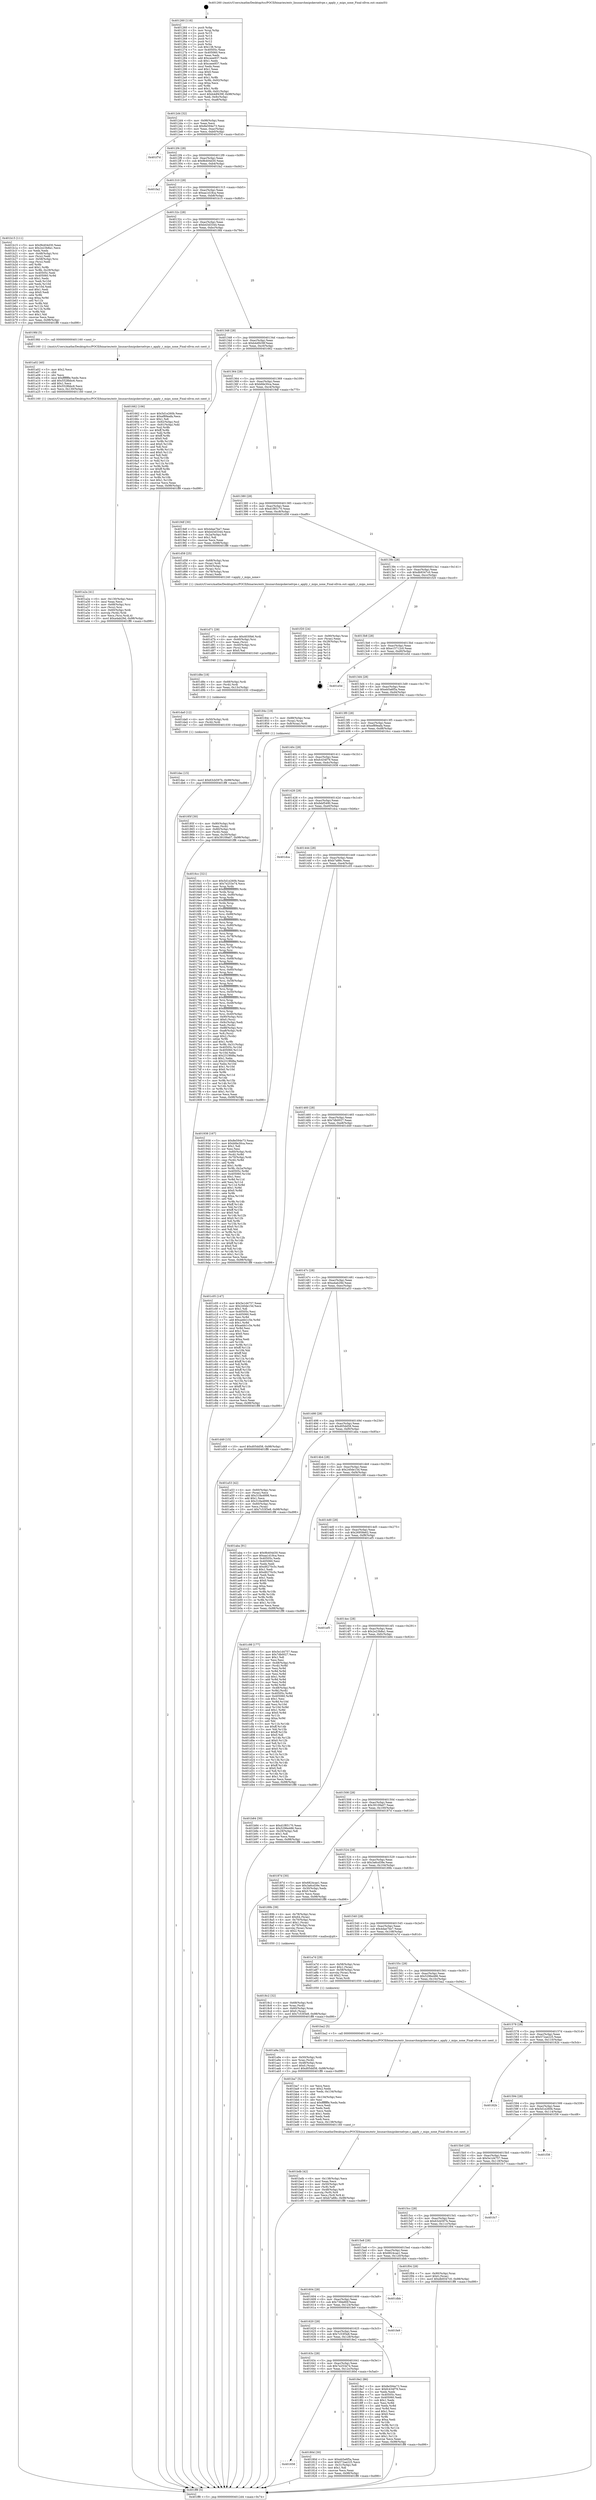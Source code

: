 digraph "0x401260" {
  label = "0x401260 (/mnt/c/Users/mathe/Desktop/tcc/POCII/binaries/extr_linuxarchmipskernelvpe.c_apply_r_mips_none_Final-ollvm.out::main(0))"
  labelloc = "t"
  node[shape=record]

  Entry [label="",width=0.3,height=0.3,shape=circle,fillcolor=black,style=filled]
  "0x4012d4" [label="{
     0x4012d4 [32]\l
     | [instrs]\l
     &nbsp;&nbsp;0x4012d4 \<+6\>: mov -0x98(%rbp),%eax\l
     &nbsp;&nbsp;0x4012da \<+2\>: mov %eax,%ecx\l
     &nbsp;&nbsp;0x4012dc \<+6\>: sub $0x8e594e73,%ecx\l
     &nbsp;&nbsp;0x4012e2 \<+6\>: mov %eax,-0xac(%rbp)\l
     &nbsp;&nbsp;0x4012e8 \<+6\>: mov %ecx,-0xb0(%rbp)\l
     &nbsp;&nbsp;0x4012ee \<+6\>: je 0000000000401f7d \<main+0xd1d\>\l
  }"]
  "0x401f7d" [label="{
     0x401f7d\l
  }", style=dashed]
  "0x4012f4" [label="{
     0x4012f4 [28]\l
     | [instrs]\l
     &nbsp;&nbsp;0x4012f4 \<+5\>: jmp 00000000004012f9 \<main+0x99\>\l
     &nbsp;&nbsp;0x4012f9 \<+6\>: mov -0xac(%rbp),%eax\l
     &nbsp;&nbsp;0x4012ff \<+5\>: sub $0x9b404d30,%eax\l
     &nbsp;&nbsp;0x401304 \<+6\>: mov %eax,-0xb4(%rbp)\l
     &nbsp;&nbsp;0x40130a \<+6\>: je 0000000000401fa2 \<main+0xd42\>\l
  }"]
  Exit [label="",width=0.3,height=0.3,shape=circle,fillcolor=black,style=filled,peripheries=2]
  "0x401fa2" [label="{
     0x401fa2\l
  }", style=dashed]
  "0x401310" [label="{
     0x401310 [28]\l
     | [instrs]\l
     &nbsp;&nbsp;0x401310 \<+5\>: jmp 0000000000401315 \<main+0xb5\>\l
     &nbsp;&nbsp;0x401315 \<+6\>: mov -0xac(%rbp),%eax\l
     &nbsp;&nbsp;0x40131b \<+5\>: sub $0xaa1d18ca,%eax\l
     &nbsp;&nbsp;0x401320 \<+6\>: mov %eax,-0xb8(%rbp)\l
     &nbsp;&nbsp;0x401326 \<+6\>: je 0000000000401b15 \<main+0x8b5\>\l
  }"]
  "0x401dac" [label="{
     0x401dac [15]\l
     | [instrs]\l
     &nbsp;&nbsp;0x401dac \<+10\>: movl $0x63cb597b,-0x98(%rbp)\l
     &nbsp;&nbsp;0x401db6 \<+5\>: jmp 0000000000401ff8 \<main+0xd98\>\l
  }"]
  "0x401b15" [label="{
     0x401b15 [111]\l
     | [instrs]\l
     &nbsp;&nbsp;0x401b15 \<+5\>: mov $0x9b404d30,%eax\l
     &nbsp;&nbsp;0x401b1a \<+5\>: mov $0x2e23b8a1,%ecx\l
     &nbsp;&nbsp;0x401b1f \<+2\>: xor %edx,%edx\l
     &nbsp;&nbsp;0x401b21 \<+4\>: mov -0x48(%rbp),%rsi\l
     &nbsp;&nbsp;0x401b25 \<+2\>: mov (%rsi),%edi\l
     &nbsp;&nbsp;0x401b27 \<+4\>: mov -0x58(%rbp),%rsi\l
     &nbsp;&nbsp;0x401b2b \<+2\>: cmp (%rsi),%edi\l
     &nbsp;&nbsp;0x401b2d \<+4\>: setl %r8b\l
     &nbsp;&nbsp;0x401b31 \<+4\>: and $0x1,%r8b\l
     &nbsp;&nbsp;0x401b35 \<+4\>: mov %r8b,-0x29(%rbp)\l
     &nbsp;&nbsp;0x401b39 \<+7\>: mov 0x40505c,%edi\l
     &nbsp;&nbsp;0x401b40 \<+8\>: mov 0x405060,%r9d\l
     &nbsp;&nbsp;0x401b48 \<+3\>: sub $0x1,%edx\l
     &nbsp;&nbsp;0x401b4b \<+3\>: mov %edi,%r10d\l
     &nbsp;&nbsp;0x401b4e \<+3\>: add %edx,%r10d\l
     &nbsp;&nbsp;0x401b51 \<+4\>: imul %r10d,%edi\l
     &nbsp;&nbsp;0x401b55 \<+3\>: and $0x1,%edi\l
     &nbsp;&nbsp;0x401b58 \<+3\>: cmp $0x0,%edi\l
     &nbsp;&nbsp;0x401b5b \<+4\>: sete %r8b\l
     &nbsp;&nbsp;0x401b5f \<+4\>: cmp $0xa,%r9d\l
     &nbsp;&nbsp;0x401b63 \<+4\>: setl %r11b\l
     &nbsp;&nbsp;0x401b67 \<+3\>: mov %r8b,%bl\l
     &nbsp;&nbsp;0x401b6a \<+3\>: and %r11b,%bl\l
     &nbsp;&nbsp;0x401b6d \<+3\>: xor %r11b,%r8b\l
     &nbsp;&nbsp;0x401b70 \<+3\>: or %r8b,%bl\l
     &nbsp;&nbsp;0x401b73 \<+3\>: test $0x1,%bl\l
     &nbsp;&nbsp;0x401b76 \<+3\>: cmovne %ecx,%eax\l
     &nbsp;&nbsp;0x401b79 \<+6\>: mov %eax,-0x98(%rbp)\l
     &nbsp;&nbsp;0x401b7f \<+5\>: jmp 0000000000401ff8 \<main+0xd98\>\l
  }"]
  "0x40132c" [label="{
     0x40132c [28]\l
     | [instrs]\l
     &nbsp;&nbsp;0x40132c \<+5\>: jmp 0000000000401331 \<main+0xd1\>\l
     &nbsp;&nbsp;0x401331 \<+6\>: mov -0xac(%rbp),%eax\l
     &nbsp;&nbsp;0x401337 \<+5\>: sub $0xb43d3344,%eax\l
     &nbsp;&nbsp;0x40133c \<+6\>: mov %eax,-0xbc(%rbp)\l
     &nbsp;&nbsp;0x401342 \<+6\>: je 00000000004019fd \<main+0x79d\>\l
  }"]
  "0x401da0" [label="{
     0x401da0 [12]\l
     | [instrs]\l
     &nbsp;&nbsp;0x401da0 \<+4\>: mov -0x50(%rbp),%rdi\l
     &nbsp;&nbsp;0x401da4 \<+3\>: mov (%rdi),%rdi\l
     &nbsp;&nbsp;0x401da7 \<+5\>: call 0000000000401030 \<free@plt\>\l
     | [calls]\l
     &nbsp;&nbsp;0x401030 \{1\} (unknown)\l
  }"]
  "0x4019fd" [label="{
     0x4019fd [5]\l
     | [instrs]\l
     &nbsp;&nbsp;0x4019fd \<+5\>: call 0000000000401160 \<next_i\>\l
     | [calls]\l
     &nbsp;&nbsp;0x401160 \{1\} (/mnt/c/Users/mathe/Desktop/tcc/POCII/binaries/extr_linuxarchmipskernelvpe.c_apply_r_mips_none_Final-ollvm.out::next_i)\l
  }"]
  "0x401348" [label="{
     0x401348 [28]\l
     | [instrs]\l
     &nbsp;&nbsp;0x401348 \<+5\>: jmp 000000000040134d \<main+0xed\>\l
     &nbsp;&nbsp;0x40134d \<+6\>: mov -0xac(%rbp),%eax\l
     &nbsp;&nbsp;0x401353 \<+5\>: sub $0xb4df439f,%eax\l
     &nbsp;&nbsp;0x401358 \<+6\>: mov %eax,-0xc0(%rbp)\l
     &nbsp;&nbsp;0x40135e \<+6\>: je 0000000000401662 \<main+0x402\>\l
  }"]
  "0x401d8e" [label="{
     0x401d8e [18]\l
     | [instrs]\l
     &nbsp;&nbsp;0x401d8e \<+4\>: mov -0x68(%rbp),%rdi\l
     &nbsp;&nbsp;0x401d92 \<+3\>: mov (%rdi),%rdi\l
     &nbsp;&nbsp;0x401d95 \<+6\>: mov %eax,-0x13c(%rbp)\l
     &nbsp;&nbsp;0x401d9b \<+5\>: call 0000000000401030 \<free@plt\>\l
     | [calls]\l
     &nbsp;&nbsp;0x401030 \{1\} (unknown)\l
  }"]
  "0x401662" [label="{
     0x401662 [106]\l
     | [instrs]\l
     &nbsp;&nbsp;0x401662 \<+5\>: mov $0x5d1e260b,%eax\l
     &nbsp;&nbsp;0x401667 \<+5\>: mov $0xef89eafa,%ecx\l
     &nbsp;&nbsp;0x40166c \<+2\>: mov $0x1,%dl\l
     &nbsp;&nbsp;0x40166e \<+7\>: mov -0x92(%rbp),%sil\l
     &nbsp;&nbsp;0x401675 \<+7\>: mov -0x91(%rbp),%dil\l
     &nbsp;&nbsp;0x40167c \<+3\>: mov %sil,%r8b\l
     &nbsp;&nbsp;0x40167f \<+4\>: xor $0xff,%r8b\l
     &nbsp;&nbsp;0x401683 \<+3\>: mov %dil,%r9b\l
     &nbsp;&nbsp;0x401686 \<+4\>: xor $0xff,%r9b\l
     &nbsp;&nbsp;0x40168a \<+3\>: xor $0x0,%dl\l
     &nbsp;&nbsp;0x40168d \<+3\>: mov %r8b,%r10b\l
     &nbsp;&nbsp;0x401690 \<+4\>: and $0x0,%r10b\l
     &nbsp;&nbsp;0x401694 \<+3\>: and %dl,%sil\l
     &nbsp;&nbsp;0x401697 \<+3\>: mov %r9b,%r11b\l
     &nbsp;&nbsp;0x40169a \<+4\>: and $0x0,%r11b\l
     &nbsp;&nbsp;0x40169e \<+3\>: and %dl,%dil\l
     &nbsp;&nbsp;0x4016a1 \<+3\>: or %sil,%r10b\l
     &nbsp;&nbsp;0x4016a4 \<+3\>: or %dil,%r11b\l
     &nbsp;&nbsp;0x4016a7 \<+3\>: xor %r11b,%r10b\l
     &nbsp;&nbsp;0x4016aa \<+3\>: or %r9b,%r8b\l
     &nbsp;&nbsp;0x4016ad \<+4\>: xor $0xff,%r8b\l
     &nbsp;&nbsp;0x4016b1 \<+3\>: or $0x0,%dl\l
     &nbsp;&nbsp;0x4016b4 \<+3\>: and %dl,%r8b\l
     &nbsp;&nbsp;0x4016b7 \<+3\>: or %r8b,%r10b\l
     &nbsp;&nbsp;0x4016ba \<+4\>: test $0x1,%r10b\l
     &nbsp;&nbsp;0x4016be \<+3\>: cmovne %ecx,%eax\l
     &nbsp;&nbsp;0x4016c1 \<+6\>: mov %eax,-0x98(%rbp)\l
     &nbsp;&nbsp;0x4016c7 \<+5\>: jmp 0000000000401ff8 \<main+0xd98\>\l
  }"]
  "0x401364" [label="{
     0x401364 [28]\l
     | [instrs]\l
     &nbsp;&nbsp;0x401364 \<+5\>: jmp 0000000000401369 \<main+0x109\>\l
     &nbsp;&nbsp;0x401369 \<+6\>: mov -0xac(%rbp),%eax\l
     &nbsp;&nbsp;0x40136f \<+5\>: sub $0xbfde30ca,%eax\l
     &nbsp;&nbsp;0x401374 \<+6\>: mov %eax,-0xc4(%rbp)\l
     &nbsp;&nbsp;0x40137a \<+6\>: je 00000000004019df \<main+0x77f\>\l
  }"]
  "0x401ff8" [label="{
     0x401ff8 [5]\l
     | [instrs]\l
     &nbsp;&nbsp;0x401ff8 \<+5\>: jmp 00000000004012d4 \<main+0x74\>\l
  }"]
  "0x401260" [label="{
     0x401260 [116]\l
     | [instrs]\l
     &nbsp;&nbsp;0x401260 \<+1\>: push %rbp\l
     &nbsp;&nbsp;0x401261 \<+3\>: mov %rsp,%rbp\l
     &nbsp;&nbsp;0x401264 \<+2\>: push %r15\l
     &nbsp;&nbsp;0x401266 \<+2\>: push %r14\l
     &nbsp;&nbsp;0x401268 \<+2\>: push %r13\l
     &nbsp;&nbsp;0x40126a \<+2\>: push %r12\l
     &nbsp;&nbsp;0x40126c \<+1\>: push %rbx\l
     &nbsp;&nbsp;0x40126d \<+7\>: sub $0x138,%rsp\l
     &nbsp;&nbsp;0x401274 \<+7\>: mov 0x40505c,%eax\l
     &nbsp;&nbsp;0x40127b \<+7\>: mov 0x405060,%ecx\l
     &nbsp;&nbsp;0x401282 \<+2\>: mov %eax,%edx\l
     &nbsp;&nbsp;0x401284 \<+6\>: add $0xceee937,%edx\l
     &nbsp;&nbsp;0x40128a \<+3\>: sub $0x1,%edx\l
     &nbsp;&nbsp;0x40128d \<+6\>: sub $0xceee937,%edx\l
     &nbsp;&nbsp;0x401293 \<+3\>: imul %edx,%eax\l
     &nbsp;&nbsp;0x401296 \<+3\>: and $0x1,%eax\l
     &nbsp;&nbsp;0x401299 \<+3\>: cmp $0x0,%eax\l
     &nbsp;&nbsp;0x40129c \<+4\>: sete %r8b\l
     &nbsp;&nbsp;0x4012a0 \<+4\>: and $0x1,%r8b\l
     &nbsp;&nbsp;0x4012a4 \<+7\>: mov %r8b,-0x92(%rbp)\l
     &nbsp;&nbsp;0x4012ab \<+3\>: cmp $0xa,%ecx\l
     &nbsp;&nbsp;0x4012ae \<+4\>: setl %r8b\l
     &nbsp;&nbsp;0x4012b2 \<+4\>: and $0x1,%r8b\l
     &nbsp;&nbsp;0x4012b6 \<+7\>: mov %r8b,-0x91(%rbp)\l
     &nbsp;&nbsp;0x4012bd \<+10\>: movl $0xb4df439f,-0x98(%rbp)\l
     &nbsp;&nbsp;0x4012c7 \<+6\>: mov %edi,-0x9c(%rbp)\l
     &nbsp;&nbsp;0x4012cd \<+7\>: mov %rsi,-0xa8(%rbp)\l
  }"]
  "0x401d71" [label="{
     0x401d71 [29]\l
     | [instrs]\l
     &nbsp;&nbsp;0x401d71 \<+10\>: movabs $0x4030b6,%rdi\l
     &nbsp;&nbsp;0x401d7b \<+4\>: mov -0x40(%rbp),%rsi\l
     &nbsp;&nbsp;0x401d7f \<+2\>: mov %eax,(%rsi)\l
     &nbsp;&nbsp;0x401d81 \<+4\>: mov -0x40(%rbp),%rsi\l
     &nbsp;&nbsp;0x401d85 \<+2\>: mov (%rsi),%esi\l
     &nbsp;&nbsp;0x401d87 \<+2\>: mov $0x0,%al\l
     &nbsp;&nbsp;0x401d89 \<+5\>: call 0000000000401040 \<printf@plt\>\l
     | [calls]\l
     &nbsp;&nbsp;0x401040 \{1\} (unknown)\l
  }"]
  "0x4019df" [label="{
     0x4019df [30]\l
     | [instrs]\l
     &nbsp;&nbsp;0x4019df \<+5\>: mov $0x4dae7be7,%eax\l
     &nbsp;&nbsp;0x4019e4 \<+5\>: mov $0xb43d3344,%ecx\l
     &nbsp;&nbsp;0x4019e9 \<+3\>: mov -0x2a(%rbp),%dl\l
     &nbsp;&nbsp;0x4019ec \<+3\>: test $0x1,%dl\l
     &nbsp;&nbsp;0x4019ef \<+3\>: cmovne %ecx,%eax\l
     &nbsp;&nbsp;0x4019f2 \<+6\>: mov %eax,-0x98(%rbp)\l
     &nbsp;&nbsp;0x4019f8 \<+5\>: jmp 0000000000401ff8 \<main+0xd98\>\l
  }"]
  "0x401380" [label="{
     0x401380 [28]\l
     | [instrs]\l
     &nbsp;&nbsp;0x401380 \<+5\>: jmp 0000000000401385 \<main+0x125\>\l
     &nbsp;&nbsp;0x401385 \<+6\>: mov -0xac(%rbp),%eax\l
     &nbsp;&nbsp;0x40138b \<+5\>: sub $0xd1f85170,%eax\l
     &nbsp;&nbsp;0x401390 \<+6\>: mov %eax,-0xc8(%rbp)\l
     &nbsp;&nbsp;0x401396 \<+6\>: je 0000000000401d58 \<main+0xaf8\>\l
  }"]
  "0x401bdb" [label="{
     0x401bdb [42]\l
     | [instrs]\l
     &nbsp;&nbsp;0x401bdb \<+6\>: mov -0x138(%rbp),%ecx\l
     &nbsp;&nbsp;0x401be1 \<+3\>: imul %eax,%ecx\l
     &nbsp;&nbsp;0x401be4 \<+4\>: mov -0x50(%rbp),%r8\l
     &nbsp;&nbsp;0x401be8 \<+3\>: mov (%r8),%r8\l
     &nbsp;&nbsp;0x401beb \<+4\>: mov -0x48(%rbp),%r9\l
     &nbsp;&nbsp;0x401bef \<+3\>: movslq (%r9),%r9\l
     &nbsp;&nbsp;0x401bf2 \<+4\>: mov %ecx,(%r8,%r9,4)\l
     &nbsp;&nbsp;0x401bf6 \<+10\>: movl $0xb7a88c,-0x98(%rbp)\l
     &nbsp;&nbsp;0x401c00 \<+5\>: jmp 0000000000401ff8 \<main+0xd98\>\l
  }"]
  "0x401d58" [label="{
     0x401d58 [25]\l
     | [instrs]\l
     &nbsp;&nbsp;0x401d58 \<+4\>: mov -0x68(%rbp),%rax\l
     &nbsp;&nbsp;0x401d5c \<+3\>: mov (%rax),%rdi\l
     &nbsp;&nbsp;0x401d5f \<+4\>: mov -0x50(%rbp),%rax\l
     &nbsp;&nbsp;0x401d63 \<+3\>: mov (%rax),%rsi\l
     &nbsp;&nbsp;0x401d66 \<+4\>: mov -0x78(%rbp),%rax\l
     &nbsp;&nbsp;0x401d6a \<+2\>: mov (%rax),%edx\l
     &nbsp;&nbsp;0x401d6c \<+5\>: call 0000000000401240 \<apply_r_mips_none\>\l
     | [calls]\l
     &nbsp;&nbsp;0x401240 \{1\} (/mnt/c/Users/mathe/Desktop/tcc/POCII/binaries/extr_linuxarchmipskernelvpe.c_apply_r_mips_none_Final-ollvm.out::apply_r_mips_none)\l
  }"]
  "0x40139c" [label="{
     0x40139c [28]\l
     | [instrs]\l
     &nbsp;&nbsp;0x40139c \<+5\>: jmp 00000000004013a1 \<main+0x141\>\l
     &nbsp;&nbsp;0x4013a1 \<+6\>: mov -0xac(%rbp),%eax\l
     &nbsp;&nbsp;0x4013a7 \<+5\>: sub $0xdb9347c0,%eax\l
     &nbsp;&nbsp;0x4013ac \<+6\>: mov %eax,-0xcc(%rbp)\l
     &nbsp;&nbsp;0x4013b2 \<+6\>: je 0000000000401f20 \<main+0xcc0\>\l
  }"]
  "0x401ba7" [label="{
     0x401ba7 [52]\l
     | [instrs]\l
     &nbsp;&nbsp;0x401ba7 \<+2\>: xor %ecx,%ecx\l
     &nbsp;&nbsp;0x401ba9 \<+5\>: mov $0x2,%edx\l
     &nbsp;&nbsp;0x401bae \<+6\>: mov %edx,-0x134(%rbp)\l
     &nbsp;&nbsp;0x401bb4 \<+1\>: cltd\l
     &nbsp;&nbsp;0x401bb5 \<+6\>: mov -0x134(%rbp),%esi\l
     &nbsp;&nbsp;0x401bbb \<+2\>: idiv %esi\l
     &nbsp;&nbsp;0x401bbd \<+6\>: imul $0xfffffffe,%edx,%edx\l
     &nbsp;&nbsp;0x401bc3 \<+2\>: mov %ecx,%edi\l
     &nbsp;&nbsp;0x401bc5 \<+2\>: sub %edx,%edi\l
     &nbsp;&nbsp;0x401bc7 \<+2\>: mov %ecx,%edx\l
     &nbsp;&nbsp;0x401bc9 \<+3\>: sub $0x1,%edx\l
     &nbsp;&nbsp;0x401bcc \<+2\>: add %edx,%edi\l
     &nbsp;&nbsp;0x401bce \<+2\>: sub %edi,%ecx\l
     &nbsp;&nbsp;0x401bd0 \<+6\>: mov %ecx,-0x138(%rbp)\l
     &nbsp;&nbsp;0x401bd6 \<+5\>: call 0000000000401160 \<next_i\>\l
     | [calls]\l
     &nbsp;&nbsp;0x401160 \{1\} (/mnt/c/Users/mathe/Desktop/tcc/POCII/binaries/extr_linuxarchmipskernelvpe.c_apply_r_mips_none_Final-ollvm.out::next_i)\l
  }"]
  "0x401f20" [label="{
     0x401f20 [24]\l
     | [instrs]\l
     &nbsp;&nbsp;0x401f20 \<+7\>: mov -0x90(%rbp),%rax\l
     &nbsp;&nbsp;0x401f27 \<+2\>: mov (%rax),%eax\l
     &nbsp;&nbsp;0x401f29 \<+4\>: lea -0x28(%rbp),%rsp\l
     &nbsp;&nbsp;0x401f2d \<+1\>: pop %rbx\l
     &nbsp;&nbsp;0x401f2e \<+2\>: pop %r12\l
     &nbsp;&nbsp;0x401f30 \<+2\>: pop %r13\l
     &nbsp;&nbsp;0x401f32 \<+2\>: pop %r14\l
     &nbsp;&nbsp;0x401f34 \<+2\>: pop %r15\l
     &nbsp;&nbsp;0x401f36 \<+1\>: pop %rbp\l
     &nbsp;&nbsp;0x401f37 \<+1\>: ret\l
  }"]
  "0x4013b8" [label="{
     0x4013b8 [28]\l
     | [instrs]\l
     &nbsp;&nbsp;0x4013b8 \<+5\>: jmp 00000000004013bd \<main+0x15d\>\l
     &nbsp;&nbsp;0x4013bd \<+6\>: mov -0xac(%rbp),%eax\l
     &nbsp;&nbsp;0x4013c3 \<+5\>: sub $0xe15712c0,%eax\l
     &nbsp;&nbsp;0x4013c8 \<+6\>: mov %eax,-0xd0(%rbp)\l
     &nbsp;&nbsp;0x4013ce \<+6\>: je 0000000000401e5d \<main+0xbfd\>\l
  }"]
  "0x401a9a" [label="{
     0x401a9a [32]\l
     | [instrs]\l
     &nbsp;&nbsp;0x401a9a \<+4\>: mov -0x50(%rbp),%rdi\l
     &nbsp;&nbsp;0x401a9e \<+3\>: mov %rax,(%rdi)\l
     &nbsp;&nbsp;0x401aa1 \<+4\>: mov -0x48(%rbp),%rax\l
     &nbsp;&nbsp;0x401aa5 \<+6\>: movl $0x0,(%rax)\l
     &nbsp;&nbsp;0x401aab \<+10\>: movl $0xd05dd58,-0x98(%rbp)\l
     &nbsp;&nbsp;0x401ab5 \<+5\>: jmp 0000000000401ff8 \<main+0xd98\>\l
  }"]
  "0x401e5d" [label="{
     0x401e5d\l
  }", style=dashed]
  "0x4013d4" [label="{
     0x4013d4 [28]\l
     | [instrs]\l
     &nbsp;&nbsp;0x4013d4 \<+5\>: jmp 00000000004013d9 \<main+0x179\>\l
     &nbsp;&nbsp;0x4013d9 \<+6\>: mov -0xac(%rbp),%eax\l
     &nbsp;&nbsp;0x4013df \<+5\>: sub $0xeb5a6f5a,%eax\l
     &nbsp;&nbsp;0x4013e4 \<+6\>: mov %eax,-0xd4(%rbp)\l
     &nbsp;&nbsp;0x4013ea \<+6\>: je 000000000040184c \<main+0x5ec\>\l
  }"]
  "0x401a2a" [label="{
     0x401a2a [41]\l
     | [instrs]\l
     &nbsp;&nbsp;0x401a2a \<+6\>: mov -0x130(%rbp),%ecx\l
     &nbsp;&nbsp;0x401a30 \<+3\>: imul %eax,%ecx\l
     &nbsp;&nbsp;0x401a33 \<+4\>: mov -0x68(%rbp),%rsi\l
     &nbsp;&nbsp;0x401a37 \<+3\>: mov (%rsi),%rsi\l
     &nbsp;&nbsp;0x401a3a \<+4\>: mov -0x60(%rbp),%rdi\l
     &nbsp;&nbsp;0x401a3e \<+3\>: movslq (%rdi),%rdi\l
     &nbsp;&nbsp;0x401a41 \<+3\>: mov %ecx,(%rsi,%rdi,4)\l
     &nbsp;&nbsp;0x401a44 \<+10\>: movl $0xa4ab29d,-0x98(%rbp)\l
     &nbsp;&nbsp;0x401a4e \<+5\>: jmp 0000000000401ff8 \<main+0xd98\>\l
  }"]
  "0x40184c" [label="{
     0x40184c [19]\l
     | [instrs]\l
     &nbsp;&nbsp;0x40184c \<+7\>: mov -0x88(%rbp),%rax\l
     &nbsp;&nbsp;0x401853 \<+3\>: mov (%rax),%rax\l
     &nbsp;&nbsp;0x401856 \<+4\>: mov 0x8(%rax),%rdi\l
     &nbsp;&nbsp;0x40185a \<+5\>: call 0000000000401060 \<atoi@plt\>\l
     | [calls]\l
     &nbsp;&nbsp;0x401060 \{1\} (unknown)\l
  }"]
  "0x4013f0" [label="{
     0x4013f0 [28]\l
     | [instrs]\l
     &nbsp;&nbsp;0x4013f0 \<+5\>: jmp 00000000004013f5 \<main+0x195\>\l
     &nbsp;&nbsp;0x4013f5 \<+6\>: mov -0xac(%rbp),%eax\l
     &nbsp;&nbsp;0x4013fb \<+5\>: sub $0xef89eafa,%eax\l
     &nbsp;&nbsp;0x401400 \<+6\>: mov %eax,-0xd8(%rbp)\l
     &nbsp;&nbsp;0x401406 \<+6\>: je 00000000004016cc \<main+0x46c\>\l
  }"]
  "0x401a02" [label="{
     0x401a02 [40]\l
     | [instrs]\l
     &nbsp;&nbsp;0x401a02 \<+5\>: mov $0x2,%ecx\l
     &nbsp;&nbsp;0x401a07 \<+1\>: cltd\l
     &nbsp;&nbsp;0x401a08 \<+2\>: idiv %ecx\l
     &nbsp;&nbsp;0x401a0a \<+6\>: imul $0xfffffffe,%edx,%ecx\l
     &nbsp;&nbsp;0x401a10 \<+6\>: add $0x5528bbc6,%ecx\l
     &nbsp;&nbsp;0x401a16 \<+3\>: add $0x1,%ecx\l
     &nbsp;&nbsp;0x401a19 \<+6\>: sub $0x5528bbc6,%ecx\l
     &nbsp;&nbsp;0x401a1f \<+6\>: mov %ecx,-0x130(%rbp)\l
     &nbsp;&nbsp;0x401a25 \<+5\>: call 0000000000401160 \<next_i\>\l
     | [calls]\l
     &nbsp;&nbsp;0x401160 \{1\} (/mnt/c/Users/mathe/Desktop/tcc/POCII/binaries/extr_linuxarchmipskernelvpe.c_apply_r_mips_none_Final-ollvm.out::next_i)\l
  }"]
  "0x4016cc" [label="{
     0x4016cc [321]\l
     | [instrs]\l
     &nbsp;&nbsp;0x4016cc \<+5\>: mov $0x5d1e260b,%eax\l
     &nbsp;&nbsp;0x4016d1 \<+5\>: mov $0x7e253e74,%ecx\l
     &nbsp;&nbsp;0x4016d6 \<+3\>: mov %rsp,%rdx\l
     &nbsp;&nbsp;0x4016d9 \<+4\>: add $0xfffffffffffffff0,%rdx\l
     &nbsp;&nbsp;0x4016dd \<+3\>: mov %rdx,%rsp\l
     &nbsp;&nbsp;0x4016e0 \<+7\>: mov %rdx,-0x90(%rbp)\l
     &nbsp;&nbsp;0x4016e7 \<+3\>: mov %rsp,%rdx\l
     &nbsp;&nbsp;0x4016ea \<+4\>: add $0xfffffffffffffff0,%rdx\l
     &nbsp;&nbsp;0x4016ee \<+3\>: mov %rdx,%rsp\l
     &nbsp;&nbsp;0x4016f1 \<+3\>: mov %rsp,%rsi\l
     &nbsp;&nbsp;0x4016f4 \<+4\>: add $0xfffffffffffffff0,%rsi\l
     &nbsp;&nbsp;0x4016f8 \<+3\>: mov %rsi,%rsp\l
     &nbsp;&nbsp;0x4016fb \<+7\>: mov %rsi,-0x88(%rbp)\l
     &nbsp;&nbsp;0x401702 \<+3\>: mov %rsp,%rsi\l
     &nbsp;&nbsp;0x401705 \<+4\>: add $0xfffffffffffffff0,%rsi\l
     &nbsp;&nbsp;0x401709 \<+3\>: mov %rsi,%rsp\l
     &nbsp;&nbsp;0x40170c \<+4\>: mov %rsi,-0x80(%rbp)\l
     &nbsp;&nbsp;0x401710 \<+3\>: mov %rsp,%rsi\l
     &nbsp;&nbsp;0x401713 \<+4\>: add $0xfffffffffffffff0,%rsi\l
     &nbsp;&nbsp;0x401717 \<+3\>: mov %rsi,%rsp\l
     &nbsp;&nbsp;0x40171a \<+4\>: mov %rsi,-0x78(%rbp)\l
     &nbsp;&nbsp;0x40171e \<+3\>: mov %rsp,%rsi\l
     &nbsp;&nbsp;0x401721 \<+4\>: add $0xfffffffffffffff0,%rsi\l
     &nbsp;&nbsp;0x401725 \<+3\>: mov %rsi,%rsp\l
     &nbsp;&nbsp;0x401728 \<+4\>: mov %rsi,-0x70(%rbp)\l
     &nbsp;&nbsp;0x40172c \<+3\>: mov %rsp,%rsi\l
     &nbsp;&nbsp;0x40172f \<+4\>: add $0xfffffffffffffff0,%rsi\l
     &nbsp;&nbsp;0x401733 \<+3\>: mov %rsi,%rsp\l
     &nbsp;&nbsp;0x401736 \<+4\>: mov %rsi,-0x68(%rbp)\l
     &nbsp;&nbsp;0x40173a \<+3\>: mov %rsp,%rsi\l
     &nbsp;&nbsp;0x40173d \<+4\>: add $0xfffffffffffffff0,%rsi\l
     &nbsp;&nbsp;0x401741 \<+3\>: mov %rsi,%rsp\l
     &nbsp;&nbsp;0x401744 \<+4\>: mov %rsi,-0x60(%rbp)\l
     &nbsp;&nbsp;0x401748 \<+3\>: mov %rsp,%rsi\l
     &nbsp;&nbsp;0x40174b \<+4\>: add $0xfffffffffffffff0,%rsi\l
     &nbsp;&nbsp;0x40174f \<+3\>: mov %rsi,%rsp\l
     &nbsp;&nbsp;0x401752 \<+4\>: mov %rsi,-0x58(%rbp)\l
     &nbsp;&nbsp;0x401756 \<+3\>: mov %rsp,%rsi\l
     &nbsp;&nbsp;0x401759 \<+4\>: add $0xfffffffffffffff0,%rsi\l
     &nbsp;&nbsp;0x40175d \<+3\>: mov %rsi,%rsp\l
     &nbsp;&nbsp;0x401760 \<+4\>: mov %rsi,-0x50(%rbp)\l
     &nbsp;&nbsp;0x401764 \<+3\>: mov %rsp,%rsi\l
     &nbsp;&nbsp;0x401767 \<+4\>: add $0xfffffffffffffff0,%rsi\l
     &nbsp;&nbsp;0x40176b \<+3\>: mov %rsi,%rsp\l
     &nbsp;&nbsp;0x40176e \<+4\>: mov %rsi,-0x48(%rbp)\l
     &nbsp;&nbsp;0x401772 \<+3\>: mov %rsp,%rsi\l
     &nbsp;&nbsp;0x401775 \<+4\>: add $0xfffffffffffffff0,%rsi\l
     &nbsp;&nbsp;0x401779 \<+3\>: mov %rsi,%rsp\l
     &nbsp;&nbsp;0x40177c \<+4\>: mov %rsi,-0x40(%rbp)\l
     &nbsp;&nbsp;0x401780 \<+7\>: mov -0x90(%rbp),%rsi\l
     &nbsp;&nbsp;0x401787 \<+6\>: movl $0x0,(%rsi)\l
     &nbsp;&nbsp;0x40178d \<+6\>: mov -0x9c(%rbp),%edi\l
     &nbsp;&nbsp;0x401793 \<+2\>: mov %edi,(%rdx)\l
     &nbsp;&nbsp;0x401795 \<+7\>: mov -0x88(%rbp),%rsi\l
     &nbsp;&nbsp;0x40179c \<+7\>: mov -0xa8(%rbp),%r8\l
     &nbsp;&nbsp;0x4017a3 \<+3\>: mov %r8,(%rsi)\l
     &nbsp;&nbsp;0x4017a6 \<+3\>: cmpl $0x2,(%rdx)\l
     &nbsp;&nbsp;0x4017a9 \<+4\>: setne %r9b\l
     &nbsp;&nbsp;0x4017ad \<+4\>: and $0x1,%r9b\l
     &nbsp;&nbsp;0x4017b1 \<+4\>: mov %r9b,-0x31(%rbp)\l
     &nbsp;&nbsp;0x4017b5 \<+8\>: mov 0x40505c,%r10d\l
     &nbsp;&nbsp;0x4017bd \<+8\>: mov 0x405060,%r11d\l
     &nbsp;&nbsp;0x4017c5 \<+3\>: mov %r10d,%ebx\l
     &nbsp;&nbsp;0x4017c8 \<+6\>: add $0x2319fd8a,%ebx\l
     &nbsp;&nbsp;0x4017ce \<+3\>: sub $0x1,%ebx\l
     &nbsp;&nbsp;0x4017d1 \<+6\>: sub $0x2319fd8a,%ebx\l
     &nbsp;&nbsp;0x4017d7 \<+4\>: imul %ebx,%r10d\l
     &nbsp;&nbsp;0x4017db \<+4\>: and $0x1,%r10d\l
     &nbsp;&nbsp;0x4017df \<+4\>: cmp $0x0,%r10d\l
     &nbsp;&nbsp;0x4017e3 \<+4\>: sete %r9b\l
     &nbsp;&nbsp;0x4017e7 \<+4\>: cmp $0xa,%r11d\l
     &nbsp;&nbsp;0x4017eb \<+4\>: setl %r14b\l
     &nbsp;&nbsp;0x4017ef \<+3\>: mov %r9b,%r15b\l
     &nbsp;&nbsp;0x4017f2 \<+3\>: and %r14b,%r15b\l
     &nbsp;&nbsp;0x4017f5 \<+3\>: xor %r14b,%r9b\l
     &nbsp;&nbsp;0x4017f8 \<+3\>: or %r9b,%r15b\l
     &nbsp;&nbsp;0x4017fb \<+4\>: test $0x1,%r15b\l
     &nbsp;&nbsp;0x4017ff \<+3\>: cmovne %ecx,%eax\l
     &nbsp;&nbsp;0x401802 \<+6\>: mov %eax,-0x98(%rbp)\l
     &nbsp;&nbsp;0x401808 \<+5\>: jmp 0000000000401ff8 \<main+0xd98\>\l
  }"]
  "0x40140c" [label="{
     0x40140c [28]\l
     | [instrs]\l
     &nbsp;&nbsp;0x40140c \<+5\>: jmp 0000000000401411 \<main+0x1b1\>\l
     &nbsp;&nbsp;0x401411 \<+6\>: mov -0xac(%rbp),%eax\l
     &nbsp;&nbsp;0x401417 \<+5\>: sub $0xfc434f79,%eax\l
     &nbsp;&nbsp;0x40141c \<+6\>: mov %eax,-0xdc(%rbp)\l
     &nbsp;&nbsp;0x401422 \<+6\>: je 0000000000401938 \<main+0x6d8\>\l
  }"]
  "0x4018c2" [label="{
     0x4018c2 [32]\l
     | [instrs]\l
     &nbsp;&nbsp;0x4018c2 \<+4\>: mov -0x68(%rbp),%rdi\l
     &nbsp;&nbsp;0x4018c6 \<+3\>: mov %rax,(%rdi)\l
     &nbsp;&nbsp;0x4018c9 \<+4\>: mov -0x60(%rbp),%rax\l
     &nbsp;&nbsp;0x4018cd \<+6\>: movl $0x0,(%rax)\l
     &nbsp;&nbsp;0x4018d3 \<+10\>: movl $0x7c53f3e8,-0x98(%rbp)\l
     &nbsp;&nbsp;0x4018dd \<+5\>: jmp 0000000000401ff8 \<main+0xd98\>\l
  }"]
  "0x40185f" [label="{
     0x40185f [30]\l
     | [instrs]\l
     &nbsp;&nbsp;0x40185f \<+4\>: mov -0x80(%rbp),%rdi\l
     &nbsp;&nbsp;0x401863 \<+2\>: mov %eax,(%rdi)\l
     &nbsp;&nbsp;0x401865 \<+4\>: mov -0x80(%rbp),%rdi\l
     &nbsp;&nbsp;0x401869 \<+2\>: mov (%rdi),%eax\l
     &nbsp;&nbsp;0x40186b \<+3\>: mov %eax,-0x30(%rbp)\l
     &nbsp;&nbsp;0x40186e \<+10\>: movl $0x39109a07,-0x98(%rbp)\l
     &nbsp;&nbsp;0x401878 \<+5\>: jmp 0000000000401ff8 \<main+0xd98\>\l
  }"]
  "0x401938" [label="{
     0x401938 [167]\l
     | [instrs]\l
     &nbsp;&nbsp;0x401938 \<+5\>: mov $0x8e594e73,%eax\l
     &nbsp;&nbsp;0x40193d \<+5\>: mov $0xbfde30ca,%ecx\l
     &nbsp;&nbsp;0x401942 \<+2\>: mov $0x1,%dl\l
     &nbsp;&nbsp;0x401944 \<+2\>: xor %esi,%esi\l
     &nbsp;&nbsp;0x401946 \<+4\>: mov -0x60(%rbp),%rdi\l
     &nbsp;&nbsp;0x40194a \<+3\>: mov (%rdi),%r8d\l
     &nbsp;&nbsp;0x40194d \<+4\>: mov -0x70(%rbp),%rdi\l
     &nbsp;&nbsp;0x401951 \<+3\>: cmp (%rdi),%r8d\l
     &nbsp;&nbsp;0x401954 \<+4\>: setl %r9b\l
     &nbsp;&nbsp;0x401958 \<+4\>: and $0x1,%r9b\l
     &nbsp;&nbsp;0x40195c \<+4\>: mov %r9b,-0x2a(%rbp)\l
     &nbsp;&nbsp;0x401960 \<+8\>: mov 0x40505c,%r8d\l
     &nbsp;&nbsp;0x401968 \<+8\>: mov 0x405060,%r10d\l
     &nbsp;&nbsp;0x401970 \<+3\>: sub $0x1,%esi\l
     &nbsp;&nbsp;0x401973 \<+3\>: mov %r8d,%r11d\l
     &nbsp;&nbsp;0x401976 \<+3\>: add %esi,%r11d\l
     &nbsp;&nbsp;0x401979 \<+4\>: imul %r11d,%r8d\l
     &nbsp;&nbsp;0x40197d \<+4\>: and $0x1,%r8d\l
     &nbsp;&nbsp;0x401981 \<+4\>: cmp $0x0,%r8d\l
     &nbsp;&nbsp;0x401985 \<+4\>: sete %r9b\l
     &nbsp;&nbsp;0x401989 \<+4\>: cmp $0xa,%r10d\l
     &nbsp;&nbsp;0x40198d \<+3\>: setl %bl\l
     &nbsp;&nbsp;0x401990 \<+3\>: mov %r9b,%r14b\l
     &nbsp;&nbsp;0x401993 \<+4\>: xor $0xff,%r14b\l
     &nbsp;&nbsp;0x401997 \<+3\>: mov %bl,%r15b\l
     &nbsp;&nbsp;0x40199a \<+4\>: xor $0xff,%r15b\l
     &nbsp;&nbsp;0x40199e \<+3\>: xor $0x0,%dl\l
     &nbsp;&nbsp;0x4019a1 \<+3\>: mov %r14b,%r12b\l
     &nbsp;&nbsp;0x4019a4 \<+4\>: and $0x0,%r12b\l
     &nbsp;&nbsp;0x4019a8 \<+3\>: and %dl,%r9b\l
     &nbsp;&nbsp;0x4019ab \<+3\>: mov %r15b,%r13b\l
     &nbsp;&nbsp;0x4019ae \<+4\>: and $0x0,%r13b\l
     &nbsp;&nbsp;0x4019b2 \<+2\>: and %dl,%bl\l
     &nbsp;&nbsp;0x4019b4 \<+3\>: or %r9b,%r12b\l
     &nbsp;&nbsp;0x4019b7 \<+3\>: or %bl,%r13b\l
     &nbsp;&nbsp;0x4019ba \<+3\>: xor %r13b,%r12b\l
     &nbsp;&nbsp;0x4019bd \<+3\>: or %r15b,%r14b\l
     &nbsp;&nbsp;0x4019c0 \<+4\>: xor $0xff,%r14b\l
     &nbsp;&nbsp;0x4019c4 \<+3\>: or $0x0,%dl\l
     &nbsp;&nbsp;0x4019c7 \<+3\>: and %dl,%r14b\l
     &nbsp;&nbsp;0x4019ca \<+3\>: or %r14b,%r12b\l
     &nbsp;&nbsp;0x4019cd \<+4\>: test $0x1,%r12b\l
     &nbsp;&nbsp;0x4019d1 \<+3\>: cmovne %ecx,%eax\l
     &nbsp;&nbsp;0x4019d4 \<+6\>: mov %eax,-0x98(%rbp)\l
     &nbsp;&nbsp;0x4019da \<+5\>: jmp 0000000000401ff8 \<main+0xd98\>\l
  }"]
  "0x401428" [label="{
     0x401428 [28]\l
     | [instrs]\l
     &nbsp;&nbsp;0x401428 \<+5\>: jmp 000000000040142d \<main+0x1cd\>\l
     &nbsp;&nbsp;0x40142d \<+6\>: mov -0xac(%rbp),%eax\l
     &nbsp;&nbsp;0x401433 \<+5\>: sub $0xfebf5490,%eax\l
     &nbsp;&nbsp;0x401438 \<+6\>: mov %eax,-0xe0(%rbp)\l
     &nbsp;&nbsp;0x40143e \<+6\>: je 0000000000401dca \<main+0xb6a\>\l
  }"]
  "0x401658" [label="{
     0x401658\l
  }", style=dashed]
  "0x401dca" [label="{
     0x401dca\l
  }", style=dashed]
  "0x401444" [label="{
     0x401444 [28]\l
     | [instrs]\l
     &nbsp;&nbsp;0x401444 \<+5\>: jmp 0000000000401449 \<main+0x1e9\>\l
     &nbsp;&nbsp;0x401449 \<+6\>: mov -0xac(%rbp),%eax\l
     &nbsp;&nbsp;0x40144f \<+5\>: sub $0xb7a88c,%eax\l
     &nbsp;&nbsp;0x401454 \<+6\>: mov %eax,-0xe4(%rbp)\l
     &nbsp;&nbsp;0x40145a \<+6\>: je 0000000000401c05 \<main+0x9a5\>\l
  }"]
  "0x40180d" [label="{
     0x40180d [30]\l
     | [instrs]\l
     &nbsp;&nbsp;0x40180d \<+5\>: mov $0xeb5a6f5a,%eax\l
     &nbsp;&nbsp;0x401812 \<+5\>: mov $0x572ae225,%ecx\l
     &nbsp;&nbsp;0x401817 \<+3\>: mov -0x31(%rbp),%dl\l
     &nbsp;&nbsp;0x40181a \<+3\>: test $0x1,%dl\l
     &nbsp;&nbsp;0x40181d \<+3\>: cmovne %ecx,%eax\l
     &nbsp;&nbsp;0x401820 \<+6\>: mov %eax,-0x98(%rbp)\l
     &nbsp;&nbsp;0x401826 \<+5\>: jmp 0000000000401ff8 \<main+0xd98\>\l
  }"]
  "0x401c05" [label="{
     0x401c05 [147]\l
     | [instrs]\l
     &nbsp;&nbsp;0x401c05 \<+5\>: mov $0x5e1d4757,%eax\l
     &nbsp;&nbsp;0x401c0a \<+5\>: mov $0x240de15d,%ecx\l
     &nbsp;&nbsp;0x401c0f \<+2\>: mov $0x1,%dl\l
     &nbsp;&nbsp;0x401c11 \<+7\>: mov 0x40505c,%esi\l
     &nbsp;&nbsp;0x401c18 \<+7\>: mov 0x405060,%edi\l
     &nbsp;&nbsp;0x401c1f \<+3\>: mov %esi,%r8d\l
     &nbsp;&nbsp;0x401c22 \<+7\>: add $0xaebb1c5e,%r8d\l
     &nbsp;&nbsp;0x401c29 \<+4\>: sub $0x1,%r8d\l
     &nbsp;&nbsp;0x401c2d \<+7\>: sub $0xaebb1c5e,%r8d\l
     &nbsp;&nbsp;0x401c34 \<+4\>: imul %r8d,%esi\l
     &nbsp;&nbsp;0x401c38 \<+3\>: and $0x1,%esi\l
     &nbsp;&nbsp;0x401c3b \<+3\>: cmp $0x0,%esi\l
     &nbsp;&nbsp;0x401c3e \<+4\>: sete %r9b\l
     &nbsp;&nbsp;0x401c42 \<+3\>: cmp $0xa,%edi\l
     &nbsp;&nbsp;0x401c45 \<+4\>: setl %r10b\l
     &nbsp;&nbsp;0x401c49 \<+3\>: mov %r9b,%r11b\l
     &nbsp;&nbsp;0x401c4c \<+4\>: xor $0xff,%r11b\l
     &nbsp;&nbsp;0x401c50 \<+3\>: mov %r10b,%bl\l
     &nbsp;&nbsp;0x401c53 \<+3\>: xor $0xff,%bl\l
     &nbsp;&nbsp;0x401c56 \<+3\>: xor $0x1,%dl\l
     &nbsp;&nbsp;0x401c59 \<+3\>: mov %r11b,%r14b\l
     &nbsp;&nbsp;0x401c5c \<+4\>: and $0xff,%r14b\l
     &nbsp;&nbsp;0x401c60 \<+3\>: and %dl,%r9b\l
     &nbsp;&nbsp;0x401c63 \<+3\>: mov %bl,%r15b\l
     &nbsp;&nbsp;0x401c66 \<+4\>: and $0xff,%r15b\l
     &nbsp;&nbsp;0x401c6a \<+3\>: and %dl,%r10b\l
     &nbsp;&nbsp;0x401c6d \<+3\>: or %r9b,%r14b\l
     &nbsp;&nbsp;0x401c70 \<+3\>: or %r10b,%r15b\l
     &nbsp;&nbsp;0x401c73 \<+3\>: xor %r15b,%r14b\l
     &nbsp;&nbsp;0x401c76 \<+3\>: or %bl,%r11b\l
     &nbsp;&nbsp;0x401c79 \<+4\>: xor $0xff,%r11b\l
     &nbsp;&nbsp;0x401c7d \<+3\>: or $0x1,%dl\l
     &nbsp;&nbsp;0x401c80 \<+3\>: and %dl,%r11b\l
     &nbsp;&nbsp;0x401c83 \<+3\>: or %r11b,%r14b\l
     &nbsp;&nbsp;0x401c86 \<+4\>: test $0x1,%r14b\l
     &nbsp;&nbsp;0x401c8a \<+3\>: cmovne %ecx,%eax\l
     &nbsp;&nbsp;0x401c8d \<+6\>: mov %eax,-0x98(%rbp)\l
     &nbsp;&nbsp;0x401c93 \<+5\>: jmp 0000000000401ff8 \<main+0xd98\>\l
  }"]
  "0x401460" [label="{
     0x401460 [28]\l
     | [instrs]\l
     &nbsp;&nbsp;0x401460 \<+5\>: jmp 0000000000401465 \<main+0x205\>\l
     &nbsp;&nbsp;0x401465 \<+6\>: mov -0xac(%rbp),%eax\l
     &nbsp;&nbsp;0x40146b \<+5\>: sub $0x7db0027,%eax\l
     &nbsp;&nbsp;0x401470 \<+6\>: mov %eax,-0xe8(%rbp)\l
     &nbsp;&nbsp;0x401476 \<+6\>: je 0000000000401d49 \<main+0xae9\>\l
  }"]
  "0x40163c" [label="{
     0x40163c [28]\l
     | [instrs]\l
     &nbsp;&nbsp;0x40163c \<+5\>: jmp 0000000000401641 \<main+0x3e1\>\l
     &nbsp;&nbsp;0x401641 \<+6\>: mov -0xac(%rbp),%eax\l
     &nbsp;&nbsp;0x401647 \<+5\>: sub $0x7e253e74,%eax\l
     &nbsp;&nbsp;0x40164c \<+6\>: mov %eax,-0x12c(%rbp)\l
     &nbsp;&nbsp;0x401652 \<+6\>: je 000000000040180d \<main+0x5ad\>\l
  }"]
  "0x401d49" [label="{
     0x401d49 [15]\l
     | [instrs]\l
     &nbsp;&nbsp;0x401d49 \<+10\>: movl $0xd05dd58,-0x98(%rbp)\l
     &nbsp;&nbsp;0x401d53 \<+5\>: jmp 0000000000401ff8 \<main+0xd98\>\l
  }"]
  "0x40147c" [label="{
     0x40147c [28]\l
     | [instrs]\l
     &nbsp;&nbsp;0x40147c \<+5\>: jmp 0000000000401481 \<main+0x221\>\l
     &nbsp;&nbsp;0x401481 \<+6\>: mov -0xac(%rbp),%eax\l
     &nbsp;&nbsp;0x401487 \<+5\>: sub $0xa4ab29d,%eax\l
     &nbsp;&nbsp;0x40148c \<+6\>: mov %eax,-0xec(%rbp)\l
     &nbsp;&nbsp;0x401492 \<+6\>: je 0000000000401a53 \<main+0x7f3\>\l
  }"]
  "0x4018e2" [label="{
     0x4018e2 [86]\l
     | [instrs]\l
     &nbsp;&nbsp;0x4018e2 \<+5\>: mov $0x8e594e73,%eax\l
     &nbsp;&nbsp;0x4018e7 \<+5\>: mov $0xfc434f79,%ecx\l
     &nbsp;&nbsp;0x4018ec \<+2\>: xor %edx,%edx\l
     &nbsp;&nbsp;0x4018ee \<+7\>: mov 0x40505c,%esi\l
     &nbsp;&nbsp;0x4018f5 \<+7\>: mov 0x405060,%edi\l
     &nbsp;&nbsp;0x4018fc \<+3\>: sub $0x1,%edx\l
     &nbsp;&nbsp;0x4018ff \<+3\>: mov %esi,%r8d\l
     &nbsp;&nbsp;0x401902 \<+3\>: add %edx,%r8d\l
     &nbsp;&nbsp;0x401905 \<+4\>: imul %r8d,%esi\l
     &nbsp;&nbsp;0x401909 \<+3\>: and $0x1,%esi\l
     &nbsp;&nbsp;0x40190c \<+3\>: cmp $0x0,%esi\l
     &nbsp;&nbsp;0x40190f \<+4\>: sete %r9b\l
     &nbsp;&nbsp;0x401913 \<+3\>: cmp $0xa,%edi\l
     &nbsp;&nbsp;0x401916 \<+4\>: setl %r10b\l
     &nbsp;&nbsp;0x40191a \<+3\>: mov %r9b,%r11b\l
     &nbsp;&nbsp;0x40191d \<+3\>: and %r10b,%r11b\l
     &nbsp;&nbsp;0x401920 \<+3\>: xor %r10b,%r9b\l
     &nbsp;&nbsp;0x401923 \<+3\>: or %r9b,%r11b\l
     &nbsp;&nbsp;0x401926 \<+4\>: test $0x1,%r11b\l
     &nbsp;&nbsp;0x40192a \<+3\>: cmovne %ecx,%eax\l
     &nbsp;&nbsp;0x40192d \<+6\>: mov %eax,-0x98(%rbp)\l
     &nbsp;&nbsp;0x401933 \<+5\>: jmp 0000000000401ff8 \<main+0xd98\>\l
  }"]
  "0x401a53" [label="{
     0x401a53 [42]\l
     | [instrs]\l
     &nbsp;&nbsp;0x401a53 \<+4\>: mov -0x60(%rbp),%rax\l
     &nbsp;&nbsp;0x401a57 \<+2\>: mov (%rax),%ecx\l
     &nbsp;&nbsp;0x401a59 \<+6\>: add $0x318a4898,%ecx\l
     &nbsp;&nbsp;0x401a5f \<+3\>: add $0x1,%ecx\l
     &nbsp;&nbsp;0x401a62 \<+6\>: sub $0x318a4898,%ecx\l
     &nbsp;&nbsp;0x401a68 \<+4\>: mov -0x60(%rbp),%rax\l
     &nbsp;&nbsp;0x401a6c \<+2\>: mov %ecx,(%rax)\l
     &nbsp;&nbsp;0x401a6e \<+10\>: movl $0x7c53f3e8,-0x98(%rbp)\l
     &nbsp;&nbsp;0x401a78 \<+5\>: jmp 0000000000401ff8 \<main+0xd98\>\l
  }"]
  "0x401498" [label="{
     0x401498 [28]\l
     | [instrs]\l
     &nbsp;&nbsp;0x401498 \<+5\>: jmp 000000000040149d \<main+0x23d\>\l
     &nbsp;&nbsp;0x40149d \<+6\>: mov -0xac(%rbp),%eax\l
     &nbsp;&nbsp;0x4014a3 \<+5\>: sub $0xd05dd58,%eax\l
     &nbsp;&nbsp;0x4014a8 \<+6\>: mov %eax,-0xf0(%rbp)\l
     &nbsp;&nbsp;0x4014ae \<+6\>: je 0000000000401aba \<main+0x85a\>\l
  }"]
  "0x401620" [label="{
     0x401620 [28]\l
     | [instrs]\l
     &nbsp;&nbsp;0x401620 \<+5\>: jmp 0000000000401625 \<main+0x3c5\>\l
     &nbsp;&nbsp;0x401625 \<+6\>: mov -0xac(%rbp),%eax\l
     &nbsp;&nbsp;0x40162b \<+5\>: sub $0x7c53f3e8,%eax\l
     &nbsp;&nbsp;0x401630 \<+6\>: mov %eax,-0x128(%rbp)\l
     &nbsp;&nbsp;0x401636 \<+6\>: je 00000000004018e2 \<main+0x682\>\l
  }"]
  "0x401aba" [label="{
     0x401aba [91]\l
     | [instrs]\l
     &nbsp;&nbsp;0x401aba \<+5\>: mov $0x9b404d30,%eax\l
     &nbsp;&nbsp;0x401abf \<+5\>: mov $0xaa1d18ca,%ecx\l
     &nbsp;&nbsp;0x401ac4 \<+7\>: mov 0x40505c,%edx\l
     &nbsp;&nbsp;0x401acb \<+7\>: mov 0x405060,%esi\l
     &nbsp;&nbsp;0x401ad2 \<+2\>: mov %edx,%edi\l
     &nbsp;&nbsp;0x401ad4 \<+6\>: add $0xd6270c5c,%edi\l
     &nbsp;&nbsp;0x401ada \<+3\>: sub $0x1,%edi\l
     &nbsp;&nbsp;0x401add \<+6\>: sub $0xd6270c5c,%edi\l
     &nbsp;&nbsp;0x401ae3 \<+3\>: imul %edi,%edx\l
     &nbsp;&nbsp;0x401ae6 \<+3\>: and $0x1,%edx\l
     &nbsp;&nbsp;0x401ae9 \<+3\>: cmp $0x0,%edx\l
     &nbsp;&nbsp;0x401aec \<+4\>: sete %r8b\l
     &nbsp;&nbsp;0x401af0 \<+3\>: cmp $0xa,%esi\l
     &nbsp;&nbsp;0x401af3 \<+4\>: setl %r9b\l
     &nbsp;&nbsp;0x401af7 \<+3\>: mov %r8b,%r10b\l
     &nbsp;&nbsp;0x401afa \<+3\>: and %r9b,%r10b\l
     &nbsp;&nbsp;0x401afd \<+3\>: xor %r9b,%r8b\l
     &nbsp;&nbsp;0x401b00 \<+3\>: or %r8b,%r10b\l
     &nbsp;&nbsp;0x401b03 \<+4\>: test $0x1,%r10b\l
     &nbsp;&nbsp;0x401b07 \<+3\>: cmovne %ecx,%eax\l
     &nbsp;&nbsp;0x401b0a \<+6\>: mov %eax,-0x98(%rbp)\l
     &nbsp;&nbsp;0x401b10 \<+5\>: jmp 0000000000401ff8 \<main+0xd98\>\l
  }"]
  "0x4014b4" [label="{
     0x4014b4 [28]\l
     | [instrs]\l
     &nbsp;&nbsp;0x4014b4 \<+5\>: jmp 00000000004014b9 \<main+0x259\>\l
     &nbsp;&nbsp;0x4014b9 \<+6\>: mov -0xac(%rbp),%eax\l
     &nbsp;&nbsp;0x4014bf \<+5\>: sub $0x240de15d,%eax\l
     &nbsp;&nbsp;0x4014c4 \<+6\>: mov %eax,-0xf4(%rbp)\l
     &nbsp;&nbsp;0x4014ca \<+6\>: je 0000000000401c98 \<main+0xa38\>\l
  }"]
  "0x401fe9" [label="{
     0x401fe9\l
  }", style=dashed]
  "0x401c98" [label="{
     0x401c98 [177]\l
     | [instrs]\l
     &nbsp;&nbsp;0x401c98 \<+5\>: mov $0x5e1d4757,%eax\l
     &nbsp;&nbsp;0x401c9d \<+5\>: mov $0x7db0027,%ecx\l
     &nbsp;&nbsp;0x401ca2 \<+2\>: mov $0x1,%dl\l
     &nbsp;&nbsp;0x401ca4 \<+2\>: xor %esi,%esi\l
     &nbsp;&nbsp;0x401ca6 \<+4\>: mov -0x48(%rbp),%rdi\l
     &nbsp;&nbsp;0x401caa \<+3\>: mov (%rdi),%r8d\l
     &nbsp;&nbsp;0x401cad \<+3\>: mov %esi,%r9d\l
     &nbsp;&nbsp;0x401cb0 \<+3\>: sub %r8d,%r9d\l
     &nbsp;&nbsp;0x401cb3 \<+3\>: mov %esi,%r8d\l
     &nbsp;&nbsp;0x401cb6 \<+4\>: sub $0x1,%r8d\l
     &nbsp;&nbsp;0x401cba \<+3\>: add %r8d,%r9d\l
     &nbsp;&nbsp;0x401cbd \<+3\>: mov %esi,%r8d\l
     &nbsp;&nbsp;0x401cc0 \<+3\>: sub %r9d,%r8d\l
     &nbsp;&nbsp;0x401cc3 \<+4\>: mov -0x48(%rbp),%rdi\l
     &nbsp;&nbsp;0x401cc7 \<+3\>: mov %r8d,(%rdi)\l
     &nbsp;&nbsp;0x401cca \<+8\>: mov 0x40505c,%r8d\l
     &nbsp;&nbsp;0x401cd2 \<+8\>: mov 0x405060,%r9d\l
     &nbsp;&nbsp;0x401cda \<+3\>: sub $0x1,%esi\l
     &nbsp;&nbsp;0x401cdd \<+3\>: mov %r8d,%r10d\l
     &nbsp;&nbsp;0x401ce0 \<+3\>: add %esi,%r10d\l
     &nbsp;&nbsp;0x401ce3 \<+4\>: imul %r10d,%r8d\l
     &nbsp;&nbsp;0x401ce7 \<+4\>: and $0x1,%r8d\l
     &nbsp;&nbsp;0x401ceb \<+4\>: cmp $0x0,%r8d\l
     &nbsp;&nbsp;0x401cef \<+4\>: sete %r11b\l
     &nbsp;&nbsp;0x401cf3 \<+4\>: cmp $0xa,%r9d\l
     &nbsp;&nbsp;0x401cf7 \<+3\>: setl %bl\l
     &nbsp;&nbsp;0x401cfa \<+3\>: mov %r11b,%r14b\l
     &nbsp;&nbsp;0x401cfd \<+4\>: xor $0xff,%r14b\l
     &nbsp;&nbsp;0x401d01 \<+3\>: mov %bl,%r15b\l
     &nbsp;&nbsp;0x401d04 \<+4\>: xor $0xff,%r15b\l
     &nbsp;&nbsp;0x401d08 \<+3\>: xor $0x0,%dl\l
     &nbsp;&nbsp;0x401d0b \<+3\>: mov %r14b,%r12b\l
     &nbsp;&nbsp;0x401d0e \<+4\>: and $0x0,%r12b\l
     &nbsp;&nbsp;0x401d12 \<+3\>: and %dl,%r11b\l
     &nbsp;&nbsp;0x401d15 \<+3\>: mov %r15b,%r13b\l
     &nbsp;&nbsp;0x401d18 \<+4\>: and $0x0,%r13b\l
     &nbsp;&nbsp;0x401d1c \<+2\>: and %dl,%bl\l
     &nbsp;&nbsp;0x401d1e \<+3\>: or %r11b,%r12b\l
     &nbsp;&nbsp;0x401d21 \<+3\>: or %bl,%r13b\l
     &nbsp;&nbsp;0x401d24 \<+3\>: xor %r13b,%r12b\l
     &nbsp;&nbsp;0x401d27 \<+3\>: or %r15b,%r14b\l
     &nbsp;&nbsp;0x401d2a \<+4\>: xor $0xff,%r14b\l
     &nbsp;&nbsp;0x401d2e \<+3\>: or $0x0,%dl\l
     &nbsp;&nbsp;0x401d31 \<+3\>: and %dl,%r14b\l
     &nbsp;&nbsp;0x401d34 \<+3\>: or %r14b,%r12b\l
     &nbsp;&nbsp;0x401d37 \<+4\>: test $0x1,%r12b\l
     &nbsp;&nbsp;0x401d3b \<+3\>: cmovne %ecx,%eax\l
     &nbsp;&nbsp;0x401d3e \<+6\>: mov %eax,-0x98(%rbp)\l
     &nbsp;&nbsp;0x401d44 \<+5\>: jmp 0000000000401ff8 \<main+0xd98\>\l
  }"]
  "0x4014d0" [label="{
     0x4014d0 [28]\l
     | [instrs]\l
     &nbsp;&nbsp;0x4014d0 \<+5\>: jmp 00000000004014d5 \<main+0x275\>\l
     &nbsp;&nbsp;0x4014d5 \<+6\>: mov -0xac(%rbp),%eax\l
     &nbsp;&nbsp;0x4014db \<+5\>: sub $0x26958e62,%eax\l
     &nbsp;&nbsp;0x4014e0 \<+6\>: mov %eax,-0xf8(%rbp)\l
     &nbsp;&nbsp;0x4014e6 \<+6\>: je 0000000000401ef5 \<main+0xc95\>\l
  }"]
  "0x401604" [label="{
     0x401604 [28]\l
     | [instrs]\l
     &nbsp;&nbsp;0x401604 \<+5\>: jmp 0000000000401609 \<main+0x3a9\>\l
     &nbsp;&nbsp;0x401609 \<+6\>: mov -0xac(%rbp),%eax\l
     &nbsp;&nbsp;0x40160f \<+5\>: sub $0x73fde80f,%eax\l
     &nbsp;&nbsp;0x401614 \<+6\>: mov %eax,-0x124(%rbp)\l
     &nbsp;&nbsp;0x40161a \<+6\>: je 0000000000401fe9 \<main+0xd89\>\l
  }"]
  "0x401ef5" [label="{
     0x401ef5\l
  }", style=dashed]
  "0x4014ec" [label="{
     0x4014ec [28]\l
     | [instrs]\l
     &nbsp;&nbsp;0x4014ec \<+5\>: jmp 00000000004014f1 \<main+0x291\>\l
     &nbsp;&nbsp;0x4014f1 \<+6\>: mov -0xac(%rbp),%eax\l
     &nbsp;&nbsp;0x4014f7 \<+5\>: sub $0x2e23b8a1,%eax\l
     &nbsp;&nbsp;0x4014fc \<+6\>: mov %eax,-0xfc(%rbp)\l
     &nbsp;&nbsp;0x401502 \<+6\>: je 0000000000401b84 \<main+0x924\>\l
  }"]
  "0x401dbb" [label="{
     0x401dbb\l
  }", style=dashed]
  "0x401b84" [label="{
     0x401b84 [30]\l
     | [instrs]\l
     &nbsp;&nbsp;0x401b84 \<+5\>: mov $0xd1f85170,%eax\l
     &nbsp;&nbsp;0x401b89 \<+5\>: mov $0x5296e486,%ecx\l
     &nbsp;&nbsp;0x401b8e \<+3\>: mov -0x29(%rbp),%dl\l
     &nbsp;&nbsp;0x401b91 \<+3\>: test $0x1,%dl\l
     &nbsp;&nbsp;0x401b94 \<+3\>: cmovne %ecx,%eax\l
     &nbsp;&nbsp;0x401b97 \<+6\>: mov %eax,-0x98(%rbp)\l
     &nbsp;&nbsp;0x401b9d \<+5\>: jmp 0000000000401ff8 \<main+0xd98\>\l
  }"]
  "0x401508" [label="{
     0x401508 [28]\l
     | [instrs]\l
     &nbsp;&nbsp;0x401508 \<+5\>: jmp 000000000040150d \<main+0x2ad\>\l
     &nbsp;&nbsp;0x40150d \<+6\>: mov -0xac(%rbp),%eax\l
     &nbsp;&nbsp;0x401513 \<+5\>: sub $0x39109a07,%eax\l
     &nbsp;&nbsp;0x401518 \<+6\>: mov %eax,-0x100(%rbp)\l
     &nbsp;&nbsp;0x40151e \<+6\>: je 000000000040187d \<main+0x61d\>\l
  }"]
  "0x4015e8" [label="{
     0x4015e8 [28]\l
     | [instrs]\l
     &nbsp;&nbsp;0x4015e8 \<+5\>: jmp 00000000004015ed \<main+0x38d\>\l
     &nbsp;&nbsp;0x4015ed \<+6\>: mov -0xac(%rbp),%eax\l
     &nbsp;&nbsp;0x4015f3 \<+5\>: sub $0x6824cae1,%eax\l
     &nbsp;&nbsp;0x4015f8 \<+6\>: mov %eax,-0x120(%rbp)\l
     &nbsp;&nbsp;0x4015fe \<+6\>: je 0000000000401dbb \<main+0xb5b\>\l
  }"]
  "0x40187d" [label="{
     0x40187d [30]\l
     | [instrs]\l
     &nbsp;&nbsp;0x40187d \<+5\>: mov $0x6824cae1,%eax\l
     &nbsp;&nbsp;0x401882 \<+5\>: mov $0x3a6cd39e,%ecx\l
     &nbsp;&nbsp;0x401887 \<+3\>: mov -0x30(%rbp),%edx\l
     &nbsp;&nbsp;0x40188a \<+3\>: cmp $0x0,%edx\l
     &nbsp;&nbsp;0x40188d \<+3\>: cmove %ecx,%eax\l
     &nbsp;&nbsp;0x401890 \<+6\>: mov %eax,-0x98(%rbp)\l
     &nbsp;&nbsp;0x401896 \<+5\>: jmp 0000000000401ff8 \<main+0xd98\>\l
  }"]
  "0x401524" [label="{
     0x401524 [28]\l
     | [instrs]\l
     &nbsp;&nbsp;0x401524 \<+5\>: jmp 0000000000401529 \<main+0x2c9\>\l
     &nbsp;&nbsp;0x401529 \<+6\>: mov -0xac(%rbp),%eax\l
     &nbsp;&nbsp;0x40152f \<+5\>: sub $0x3a6cd39e,%eax\l
     &nbsp;&nbsp;0x401534 \<+6\>: mov %eax,-0x104(%rbp)\l
     &nbsp;&nbsp;0x40153a \<+6\>: je 000000000040189b \<main+0x63b\>\l
  }"]
  "0x401f04" [label="{
     0x401f04 [28]\l
     | [instrs]\l
     &nbsp;&nbsp;0x401f04 \<+7\>: mov -0x90(%rbp),%rax\l
     &nbsp;&nbsp;0x401f0b \<+6\>: movl $0x0,(%rax)\l
     &nbsp;&nbsp;0x401f11 \<+10\>: movl $0xdb9347c0,-0x98(%rbp)\l
     &nbsp;&nbsp;0x401f1b \<+5\>: jmp 0000000000401ff8 \<main+0xd98\>\l
  }"]
  "0x40189b" [label="{
     0x40189b [39]\l
     | [instrs]\l
     &nbsp;&nbsp;0x40189b \<+4\>: mov -0x78(%rbp),%rax\l
     &nbsp;&nbsp;0x40189f \<+6\>: movl $0x64,(%rax)\l
     &nbsp;&nbsp;0x4018a5 \<+4\>: mov -0x70(%rbp),%rax\l
     &nbsp;&nbsp;0x4018a9 \<+6\>: movl $0x1,(%rax)\l
     &nbsp;&nbsp;0x4018af \<+4\>: mov -0x70(%rbp),%rax\l
     &nbsp;&nbsp;0x4018b3 \<+3\>: movslq (%rax),%rax\l
     &nbsp;&nbsp;0x4018b6 \<+4\>: shl $0x2,%rax\l
     &nbsp;&nbsp;0x4018ba \<+3\>: mov %rax,%rdi\l
     &nbsp;&nbsp;0x4018bd \<+5\>: call 0000000000401050 \<malloc@plt\>\l
     | [calls]\l
     &nbsp;&nbsp;0x401050 \{1\} (unknown)\l
  }"]
  "0x401540" [label="{
     0x401540 [28]\l
     | [instrs]\l
     &nbsp;&nbsp;0x401540 \<+5\>: jmp 0000000000401545 \<main+0x2e5\>\l
     &nbsp;&nbsp;0x401545 \<+6\>: mov -0xac(%rbp),%eax\l
     &nbsp;&nbsp;0x40154b \<+5\>: sub $0x4dae7be7,%eax\l
     &nbsp;&nbsp;0x401550 \<+6\>: mov %eax,-0x108(%rbp)\l
     &nbsp;&nbsp;0x401556 \<+6\>: je 0000000000401a7d \<main+0x81d\>\l
  }"]
  "0x4015cc" [label="{
     0x4015cc [28]\l
     | [instrs]\l
     &nbsp;&nbsp;0x4015cc \<+5\>: jmp 00000000004015d1 \<main+0x371\>\l
     &nbsp;&nbsp;0x4015d1 \<+6\>: mov -0xac(%rbp),%eax\l
     &nbsp;&nbsp;0x4015d7 \<+5\>: sub $0x63cb597b,%eax\l
     &nbsp;&nbsp;0x4015dc \<+6\>: mov %eax,-0x11c(%rbp)\l
     &nbsp;&nbsp;0x4015e2 \<+6\>: je 0000000000401f04 \<main+0xca4\>\l
  }"]
  "0x401a7d" [label="{
     0x401a7d [29]\l
     | [instrs]\l
     &nbsp;&nbsp;0x401a7d \<+4\>: mov -0x58(%rbp),%rax\l
     &nbsp;&nbsp;0x401a81 \<+6\>: movl $0x1,(%rax)\l
     &nbsp;&nbsp;0x401a87 \<+4\>: mov -0x58(%rbp),%rax\l
     &nbsp;&nbsp;0x401a8b \<+3\>: movslq (%rax),%rax\l
     &nbsp;&nbsp;0x401a8e \<+4\>: shl $0x2,%rax\l
     &nbsp;&nbsp;0x401a92 \<+3\>: mov %rax,%rdi\l
     &nbsp;&nbsp;0x401a95 \<+5\>: call 0000000000401050 \<malloc@plt\>\l
     | [calls]\l
     &nbsp;&nbsp;0x401050 \{1\} (unknown)\l
  }"]
  "0x40155c" [label="{
     0x40155c [28]\l
     | [instrs]\l
     &nbsp;&nbsp;0x40155c \<+5\>: jmp 0000000000401561 \<main+0x301\>\l
     &nbsp;&nbsp;0x401561 \<+6\>: mov -0xac(%rbp),%eax\l
     &nbsp;&nbsp;0x401567 \<+5\>: sub $0x5296e486,%eax\l
     &nbsp;&nbsp;0x40156c \<+6\>: mov %eax,-0x10c(%rbp)\l
     &nbsp;&nbsp;0x401572 \<+6\>: je 0000000000401ba2 \<main+0x942\>\l
  }"]
  "0x401fc7" [label="{
     0x401fc7\l
  }", style=dashed]
  "0x401ba2" [label="{
     0x401ba2 [5]\l
     | [instrs]\l
     &nbsp;&nbsp;0x401ba2 \<+5\>: call 0000000000401160 \<next_i\>\l
     | [calls]\l
     &nbsp;&nbsp;0x401160 \{1\} (/mnt/c/Users/mathe/Desktop/tcc/POCII/binaries/extr_linuxarchmipskernelvpe.c_apply_r_mips_none_Final-ollvm.out::next_i)\l
  }"]
  "0x401578" [label="{
     0x401578 [28]\l
     | [instrs]\l
     &nbsp;&nbsp;0x401578 \<+5\>: jmp 000000000040157d \<main+0x31d\>\l
     &nbsp;&nbsp;0x40157d \<+6\>: mov -0xac(%rbp),%eax\l
     &nbsp;&nbsp;0x401583 \<+5\>: sub $0x572ae225,%eax\l
     &nbsp;&nbsp;0x401588 \<+6\>: mov %eax,-0x110(%rbp)\l
     &nbsp;&nbsp;0x40158e \<+6\>: je 000000000040182b \<main+0x5cb\>\l
  }"]
  "0x4015b0" [label="{
     0x4015b0 [28]\l
     | [instrs]\l
     &nbsp;&nbsp;0x4015b0 \<+5\>: jmp 00000000004015b5 \<main+0x355\>\l
     &nbsp;&nbsp;0x4015b5 \<+6\>: mov -0xac(%rbp),%eax\l
     &nbsp;&nbsp;0x4015bb \<+5\>: sub $0x5e1d4757,%eax\l
     &nbsp;&nbsp;0x4015c0 \<+6\>: mov %eax,-0x118(%rbp)\l
     &nbsp;&nbsp;0x4015c6 \<+6\>: je 0000000000401fc7 \<main+0xd67\>\l
  }"]
  "0x40182b" [label="{
     0x40182b\l
  }", style=dashed]
  "0x401594" [label="{
     0x401594 [28]\l
     | [instrs]\l
     &nbsp;&nbsp;0x401594 \<+5\>: jmp 0000000000401599 \<main+0x339\>\l
     &nbsp;&nbsp;0x401599 \<+6\>: mov -0xac(%rbp),%eax\l
     &nbsp;&nbsp;0x40159f \<+5\>: sub $0x5d1e260b,%eax\l
     &nbsp;&nbsp;0x4015a4 \<+6\>: mov %eax,-0x114(%rbp)\l
     &nbsp;&nbsp;0x4015aa \<+6\>: je 0000000000401f38 \<main+0xcd8\>\l
  }"]
  "0x401f38" [label="{
     0x401f38\l
  }", style=dashed]
  Entry -> "0x401260" [label=" 1"]
  "0x4012d4" -> "0x401f7d" [label=" 0"]
  "0x4012d4" -> "0x4012f4" [label=" 28"]
  "0x401f20" -> Exit [label=" 1"]
  "0x4012f4" -> "0x401fa2" [label=" 0"]
  "0x4012f4" -> "0x401310" [label=" 28"]
  "0x401f04" -> "0x401ff8" [label=" 1"]
  "0x401310" -> "0x401b15" [label=" 2"]
  "0x401310" -> "0x40132c" [label=" 26"]
  "0x401dac" -> "0x401ff8" [label=" 1"]
  "0x40132c" -> "0x4019fd" [label=" 1"]
  "0x40132c" -> "0x401348" [label=" 25"]
  "0x401da0" -> "0x401dac" [label=" 1"]
  "0x401348" -> "0x401662" [label=" 1"]
  "0x401348" -> "0x401364" [label=" 24"]
  "0x401662" -> "0x401ff8" [label=" 1"]
  "0x401260" -> "0x4012d4" [label=" 1"]
  "0x401ff8" -> "0x4012d4" [label=" 27"]
  "0x401d8e" -> "0x401da0" [label=" 1"]
  "0x401364" -> "0x4019df" [label=" 2"]
  "0x401364" -> "0x401380" [label=" 22"]
  "0x401d71" -> "0x401d8e" [label=" 1"]
  "0x401380" -> "0x401d58" [label=" 1"]
  "0x401380" -> "0x40139c" [label=" 21"]
  "0x401d58" -> "0x401d71" [label=" 1"]
  "0x40139c" -> "0x401f20" [label=" 1"]
  "0x40139c" -> "0x4013b8" [label=" 20"]
  "0x401d49" -> "0x401ff8" [label=" 1"]
  "0x4013b8" -> "0x401e5d" [label=" 0"]
  "0x4013b8" -> "0x4013d4" [label=" 20"]
  "0x401c98" -> "0x401ff8" [label=" 1"]
  "0x4013d4" -> "0x40184c" [label=" 1"]
  "0x4013d4" -> "0x4013f0" [label=" 19"]
  "0x401c05" -> "0x401ff8" [label=" 1"]
  "0x4013f0" -> "0x4016cc" [label=" 1"]
  "0x4013f0" -> "0x40140c" [label=" 18"]
  "0x401bdb" -> "0x401ff8" [label=" 1"]
  "0x4016cc" -> "0x401ff8" [label=" 1"]
  "0x401ba7" -> "0x401bdb" [label=" 1"]
  "0x40140c" -> "0x401938" [label=" 2"]
  "0x40140c" -> "0x401428" [label=" 16"]
  "0x401ba2" -> "0x401ba7" [label=" 1"]
  "0x401428" -> "0x401dca" [label=" 0"]
  "0x401428" -> "0x401444" [label=" 16"]
  "0x401b84" -> "0x401ff8" [label=" 2"]
  "0x401444" -> "0x401c05" [label=" 1"]
  "0x401444" -> "0x401460" [label=" 15"]
  "0x401b15" -> "0x401ff8" [label=" 2"]
  "0x401460" -> "0x401d49" [label=" 1"]
  "0x401460" -> "0x40147c" [label=" 14"]
  "0x401a9a" -> "0x401ff8" [label=" 1"]
  "0x40147c" -> "0x401a53" [label=" 1"]
  "0x40147c" -> "0x401498" [label=" 13"]
  "0x401a7d" -> "0x401a9a" [label=" 1"]
  "0x401498" -> "0x401aba" [label=" 2"]
  "0x401498" -> "0x4014b4" [label=" 11"]
  "0x401a2a" -> "0x401ff8" [label=" 1"]
  "0x4014b4" -> "0x401c98" [label=" 1"]
  "0x4014b4" -> "0x4014d0" [label=" 10"]
  "0x401a02" -> "0x401a2a" [label=" 1"]
  "0x4014d0" -> "0x401ef5" [label=" 0"]
  "0x4014d0" -> "0x4014ec" [label=" 10"]
  "0x4019df" -> "0x401ff8" [label=" 2"]
  "0x4014ec" -> "0x401b84" [label=" 2"]
  "0x4014ec" -> "0x401508" [label=" 8"]
  "0x401938" -> "0x401ff8" [label=" 2"]
  "0x401508" -> "0x40187d" [label=" 1"]
  "0x401508" -> "0x401524" [label=" 7"]
  "0x4018c2" -> "0x401ff8" [label=" 1"]
  "0x401524" -> "0x40189b" [label=" 1"]
  "0x401524" -> "0x401540" [label=" 6"]
  "0x40189b" -> "0x4018c2" [label=" 1"]
  "0x401540" -> "0x401a7d" [label=" 1"]
  "0x401540" -> "0x40155c" [label=" 5"]
  "0x40185f" -> "0x401ff8" [label=" 1"]
  "0x40155c" -> "0x401ba2" [label=" 1"]
  "0x40155c" -> "0x401578" [label=" 4"]
  "0x40184c" -> "0x40185f" [label=" 1"]
  "0x401578" -> "0x40182b" [label=" 0"]
  "0x401578" -> "0x401594" [label=" 4"]
  "0x40163c" -> "0x401658" [label=" 0"]
  "0x401594" -> "0x401f38" [label=" 0"]
  "0x401594" -> "0x4015b0" [label=" 4"]
  "0x40180d" -> "0x401ff8" [label=" 1"]
  "0x4015b0" -> "0x401fc7" [label=" 0"]
  "0x4015b0" -> "0x4015cc" [label=" 4"]
  "0x40187d" -> "0x401ff8" [label=" 1"]
  "0x4015cc" -> "0x401f04" [label=" 1"]
  "0x4015cc" -> "0x4015e8" [label=" 3"]
  "0x4018e2" -> "0x401ff8" [label=" 2"]
  "0x4015e8" -> "0x401dbb" [label=" 0"]
  "0x4015e8" -> "0x401604" [label=" 3"]
  "0x4019fd" -> "0x401a02" [label=" 1"]
  "0x401604" -> "0x401fe9" [label=" 0"]
  "0x401604" -> "0x401620" [label=" 3"]
  "0x401a53" -> "0x401ff8" [label=" 1"]
  "0x401620" -> "0x4018e2" [label=" 2"]
  "0x401620" -> "0x40163c" [label=" 1"]
  "0x401aba" -> "0x401ff8" [label=" 2"]
  "0x40163c" -> "0x40180d" [label=" 1"]
}
